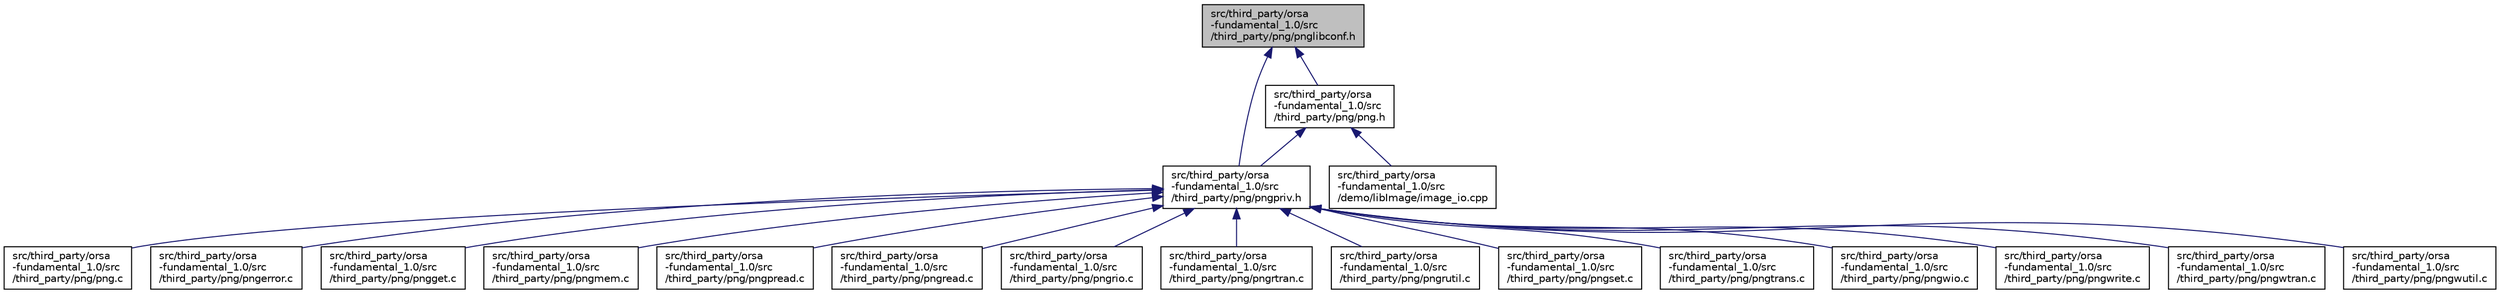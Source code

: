digraph "src/third_party/orsa-fundamental_1.0/src/third_party/png/pnglibconf.h"
{
  edge [fontname="Helvetica",fontsize="10",labelfontname="Helvetica",labelfontsize="10"];
  node [fontname="Helvetica",fontsize="10",shape=record];
  Node1 [label="src/third_party/orsa\l-fundamental_1.0/src\l/third_party/png/pnglibconf.h",height=0.2,width=0.4,color="black", fillcolor="grey75", style="filled", fontcolor="black"];
  Node1 -> Node2 [dir="back",color="midnightblue",fontsize="10",style="solid"];
  Node2 [label="src/third_party/orsa\l-fundamental_1.0/src\l/third_party/png/pngpriv.h",height=0.2,width=0.4,color="black", fillcolor="white", style="filled",URL="$pngpriv_8h.html"];
  Node2 -> Node3 [dir="back",color="midnightblue",fontsize="10",style="solid"];
  Node3 [label="src/third_party/orsa\l-fundamental_1.0/src\l/third_party/png/png.c",height=0.2,width=0.4,color="black", fillcolor="white", style="filled",URL="$png_8c.html"];
  Node2 -> Node4 [dir="back",color="midnightblue",fontsize="10",style="solid"];
  Node4 [label="src/third_party/orsa\l-fundamental_1.0/src\l/third_party/png/pngerror.c",height=0.2,width=0.4,color="black", fillcolor="white", style="filled",URL="$pngerror_8c.html"];
  Node2 -> Node5 [dir="back",color="midnightblue",fontsize="10",style="solid"];
  Node5 [label="src/third_party/orsa\l-fundamental_1.0/src\l/third_party/png/pngget.c",height=0.2,width=0.4,color="black", fillcolor="white", style="filled",URL="$pngget_8c.html"];
  Node2 -> Node6 [dir="back",color="midnightblue",fontsize="10",style="solid"];
  Node6 [label="src/third_party/orsa\l-fundamental_1.0/src\l/third_party/png/pngmem.c",height=0.2,width=0.4,color="black", fillcolor="white", style="filled",URL="$pngmem_8c.html"];
  Node2 -> Node7 [dir="back",color="midnightblue",fontsize="10",style="solid"];
  Node7 [label="src/third_party/orsa\l-fundamental_1.0/src\l/third_party/png/pngpread.c",height=0.2,width=0.4,color="black", fillcolor="white", style="filled",URL="$pngpread_8c.html"];
  Node2 -> Node8 [dir="back",color="midnightblue",fontsize="10",style="solid"];
  Node8 [label="src/third_party/orsa\l-fundamental_1.0/src\l/third_party/png/pngread.c",height=0.2,width=0.4,color="black", fillcolor="white", style="filled",URL="$pngread_8c.html"];
  Node2 -> Node9 [dir="back",color="midnightblue",fontsize="10",style="solid"];
  Node9 [label="src/third_party/orsa\l-fundamental_1.0/src\l/third_party/png/pngrio.c",height=0.2,width=0.4,color="black", fillcolor="white", style="filled",URL="$pngrio_8c.html"];
  Node2 -> Node10 [dir="back",color="midnightblue",fontsize="10",style="solid"];
  Node10 [label="src/third_party/orsa\l-fundamental_1.0/src\l/third_party/png/pngrtran.c",height=0.2,width=0.4,color="black", fillcolor="white", style="filled",URL="$pngrtran_8c.html"];
  Node2 -> Node11 [dir="back",color="midnightblue",fontsize="10",style="solid"];
  Node11 [label="src/third_party/orsa\l-fundamental_1.0/src\l/third_party/png/pngrutil.c",height=0.2,width=0.4,color="black", fillcolor="white", style="filled",URL="$pngrutil_8c.html"];
  Node2 -> Node12 [dir="back",color="midnightblue",fontsize="10",style="solid"];
  Node12 [label="src/third_party/orsa\l-fundamental_1.0/src\l/third_party/png/pngset.c",height=0.2,width=0.4,color="black", fillcolor="white", style="filled",URL="$pngset_8c.html"];
  Node2 -> Node13 [dir="back",color="midnightblue",fontsize="10",style="solid"];
  Node13 [label="src/third_party/orsa\l-fundamental_1.0/src\l/third_party/png/pngtrans.c",height=0.2,width=0.4,color="black", fillcolor="white", style="filled",URL="$pngtrans_8c.html"];
  Node2 -> Node14 [dir="back",color="midnightblue",fontsize="10",style="solid"];
  Node14 [label="src/third_party/orsa\l-fundamental_1.0/src\l/third_party/png/pngwio.c",height=0.2,width=0.4,color="black", fillcolor="white", style="filled",URL="$pngwio_8c.html"];
  Node2 -> Node15 [dir="back",color="midnightblue",fontsize="10",style="solid"];
  Node15 [label="src/third_party/orsa\l-fundamental_1.0/src\l/third_party/png/pngwrite.c",height=0.2,width=0.4,color="black", fillcolor="white", style="filled",URL="$pngwrite_8c.html"];
  Node2 -> Node16 [dir="back",color="midnightblue",fontsize="10",style="solid"];
  Node16 [label="src/third_party/orsa\l-fundamental_1.0/src\l/third_party/png/pngwtran.c",height=0.2,width=0.4,color="black", fillcolor="white", style="filled",URL="$pngwtran_8c.html"];
  Node2 -> Node17 [dir="back",color="midnightblue",fontsize="10",style="solid"];
  Node17 [label="src/third_party/orsa\l-fundamental_1.0/src\l/third_party/png/pngwutil.c",height=0.2,width=0.4,color="black", fillcolor="white", style="filled",URL="$pngwutil_8c.html"];
  Node1 -> Node18 [dir="back",color="midnightblue",fontsize="10",style="solid"];
  Node18 [label="src/third_party/orsa\l-fundamental_1.0/src\l/third_party/png/png.h",height=0.2,width=0.4,color="black", fillcolor="white", style="filled",URL="$png_8h.html"];
  Node18 -> Node19 [dir="back",color="midnightblue",fontsize="10",style="solid"];
  Node19 [label="src/third_party/orsa\l-fundamental_1.0/src\l/demo/libImage/image_io.cpp",height=0.2,width=0.4,color="black", fillcolor="white", style="filled",URL="$image__io_8cpp.html"];
  Node18 -> Node2 [dir="back",color="midnightblue",fontsize="10",style="solid"];
}
